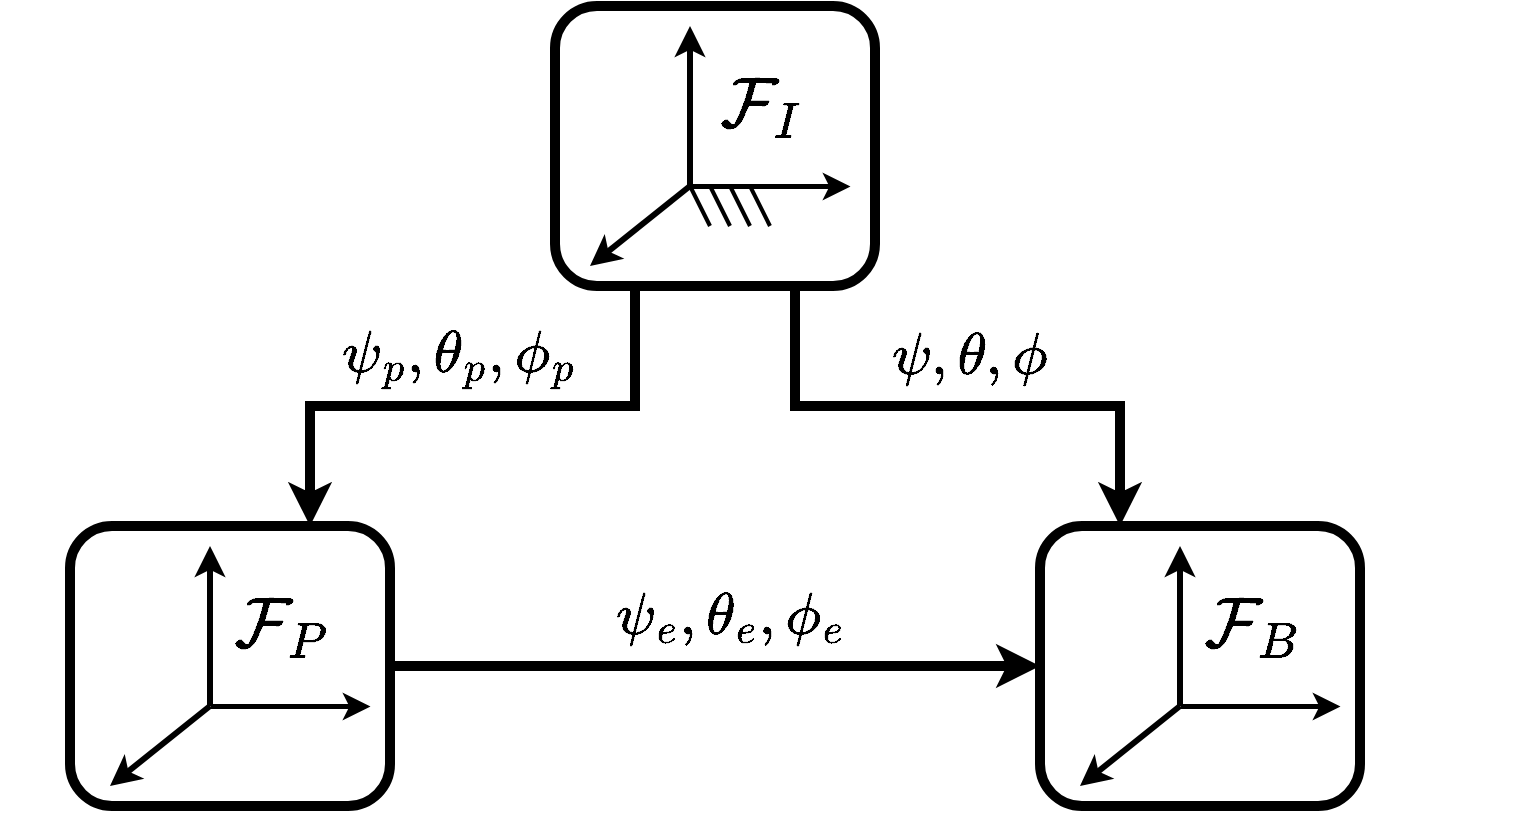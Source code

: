 <mxfile version="28.1.2">
  <diagram name="Page-1" id="_wDoMpjWHhORJYZpbf1l">
    <mxGraphModel dx="1002" dy="732" grid="1" gridSize="10" guides="1" tooltips="1" connect="1" arrows="1" fold="1" page="1" pageScale="1" pageWidth="850" pageHeight="1100" math="1" shadow="0">
      <root>
        <mxCell id="0" />
        <mxCell id="1" parent="0" />
        <mxCell id="74L9cqyiCj_3z7hQFq_O-41" value="" style="group" parent="1" vertex="1" connectable="0">
          <mxGeometry x="120" y="280" width="160" height="140" as="geometry" />
        </mxCell>
        <mxCell id="74L9cqyiCj_3z7hQFq_O-2" value="" style="endArrow=classic;html=1;rounded=0;strokeWidth=2.5;movable=0;resizable=0;rotatable=0;deletable=0;editable=0;locked=1;connectable=0;" parent="74L9cqyiCj_3z7hQFq_O-41" edge="1">
          <mxGeometry width="50" height="50" relative="1" as="geometry">
            <mxPoint x="70" y="90" as="sourcePoint" />
            <mxPoint x="150" y="90" as="targetPoint" />
          </mxGeometry>
        </mxCell>
        <mxCell id="74L9cqyiCj_3z7hQFq_O-3" value="" style="endArrow=classic;html=1;rounded=0;strokeWidth=3;movable=0;resizable=0;rotatable=0;deletable=0;editable=0;locked=1;connectable=0;" parent="74L9cqyiCj_3z7hQFq_O-41" edge="1">
          <mxGeometry width="50" height="50" relative="1" as="geometry">
            <mxPoint x="70" y="90" as="sourcePoint" />
            <mxPoint x="70" y="10" as="targetPoint" />
          </mxGeometry>
        </mxCell>
        <mxCell id="74L9cqyiCj_3z7hQFq_O-4" value="" style="endArrow=classic;html=1;rounded=0;strokeWidth=3;movable=0;resizable=0;rotatable=0;deletable=0;editable=0;locked=1;connectable=0;" parent="74L9cqyiCj_3z7hQFq_O-41" edge="1">
          <mxGeometry width="50" height="50" relative="1" as="geometry">
            <mxPoint x="70" y="90" as="sourcePoint" />
            <mxPoint x="20" y="130" as="targetPoint" />
          </mxGeometry>
        </mxCell>
        <mxCell id="74L9cqyiCj_3z7hQFq_O-5" value="" style="rounded=1;whiteSpace=wrap;html=1;fillColor=none;strokeWidth=5;movable=1;resizable=1;rotatable=1;deletable=1;editable=1;locked=0;connectable=1;" parent="74L9cqyiCj_3z7hQFq_O-41" vertex="1">
          <mxGeometry width="160" height="140" as="geometry" />
        </mxCell>
        <mxCell id="74L9cqyiCj_3z7hQFq_O-20" value="" style="group" parent="1" vertex="1" connectable="0">
          <mxGeometry x="330" y="20" width="270" height="140" as="geometry" />
        </mxCell>
        <mxCell id="74L9cqyiCj_3z7hQFq_O-16" value="" style="endArrow=none;html=1;rounded=0;strokeWidth=2;movable=1;resizable=1;rotatable=1;deletable=1;editable=1;locked=0;connectable=1;" parent="74L9cqyiCj_3z7hQFq_O-20" edge="1">
          <mxGeometry width="50" height="50" relative="1" as="geometry">
            <mxPoint x="110" y="90" as="sourcePoint" />
            <mxPoint x="120" y="110" as="targetPoint" />
          </mxGeometry>
        </mxCell>
        <mxCell id="74L9cqyiCj_3z7hQFq_O-17" value="" style="endArrow=none;html=1;rounded=0;strokeWidth=2;movable=1;resizable=1;rotatable=1;deletable=1;editable=1;locked=0;connectable=1;" parent="74L9cqyiCj_3z7hQFq_O-20" edge="1">
          <mxGeometry width="50" height="50" relative="1" as="geometry">
            <mxPoint x="110" y="110" as="sourcePoint" />
            <mxPoint x="100" y="90" as="targetPoint" />
          </mxGeometry>
        </mxCell>
        <mxCell id="74L9cqyiCj_3z7hQFq_O-14" value="" style="rounded=1;whiteSpace=wrap;html=1;fillColor=none;strokeWidth=5;container=0;connectable=1;movable=1;resizable=1;rotatable=1;deletable=1;editable=1;locked=0;" parent="74L9cqyiCj_3z7hQFq_O-20" vertex="1">
          <mxGeometry x="32.5" width="160" height="140" as="geometry" />
        </mxCell>
        <mxCell id="74L9cqyiCj_3z7hQFq_O-10" value="" style="endArrow=classic;html=1;rounded=0;strokeWidth=2.5;movable=1;resizable=1;rotatable=1;deletable=1;editable=1;locked=0;connectable=1;" parent="74L9cqyiCj_3z7hQFq_O-20" edge="1">
          <mxGeometry width="50" height="50" relative="1" as="geometry">
            <mxPoint x="100" y="90" as="sourcePoint" />
            <mxPoint x="180" y="90" as="targetPoint" />
          </mxGeometry>
        </mxCell>
        <mxCell id="74L9cqyiCj_3z7hQFq_O-11" value="" style="endArrow=classic;html=1;rounded=0;strokeWidth=3;movable=1;resizable=1;rotatable=1;deletable=1;editable=1;locked=0;connectable=1;" parent="74L9cqyiCj_3z7hQFq_O-20" edge="1">
          <mxGeometry width="50" height="50" relative="1" as="geometry">
            <mxPoint x="100" y="90" as="sourcePoint" />
            <mxPoint x="100" y="10" as="targetPoint" />
          </mxGeometry>
        </mxCell>
        <mxCell id="74L9cqyiCj_3z7hQFq_O-12" value="" style="endArrow=classic;html=1;rounded=0;strokeWidth=3;movable=1;resizable=1;rotatable=1;deletable=1;editable=1;locked=0;connectable=1;" parent="74L9cqyiCj_3z7hQFq_O-20" edge="1">
          <mxGeometry width="50" height="50" relative="1" as="geometry">
            <mxPoint x="100" y="90" as="sourcePoint" />
            <mxPoint x="50" y="130" as="targetPoint" />
          </mxGeometry>
        </mxCell>
        <mxCell id="74L9cqyiCj_3z7hQFq_O-13" value="" style="endArrow=none;html=1;rounded=0;strokeWidth=2;movable=1;resizable=1;rotatable=1;deletable=1;editable=1;locked=0;connectable=1;" parent="74L9cqyiCj_3z7hQFq_O-20" edge="1">
          <mxGeometry width="50" height="50" relative="1" as="geometry">
            <mxPoint x="130" y="110" as="sourcePoint" />
            <mxPoint x="120" y="90" as="targetPoint" />
          </mxGeometry>
        </mxCell>
        <mxCell id="74L9cqyiCj_3z7hQFq_O-15" value="" style="endArrow=none;html=1;rounded=0;strokeWidth=2;movable=1;resizable=1;rotatable=1;deletable=1;editable=1;locked=0;connectable=1;" parent="74L9cqyiCj_3z7hQFq_O-20" edge="1">
          <mxGeometry width="50" height="50" relative="1" as="geometry">
            <mxPoint x="140" y="110" as="sourcePoint" />
            <mxPoint x="130" y="90" as="targetPoint" />
          </mxGeometry>
        </mxCell>
        <mxCell id="74L9cqyiCj_3z7hQFq_O-8" value="&lt;font style=&quot;font-size: 30px;&quot;&gt;$$\mathcal{F}_I$$&lt;/font&gt;" style="text;html=1;align=center;verticalAlign=middle;resizable=1;points=[];autosize=1;strokeColor=none;fillColor=none;rounded=0;strokeWidth=1;movable=1;rotatable=1;deletable=1;editable=1;locked=0;connectable=1;" parent="74L9cqyiCj_3z7hQFq_O-20" vertex="1">
          <mxGeometry y="25" width="270" height="50" as="geometry" />
        </mxCell>
        <mxCell id="74L9cqyiCj_3z7hQFq_O-6" value="&lt;font style=&quot;font-size: 30px;&quot;&gt;$$\mathcal{F}_P$$&lt;/font&gt;" style="text;html=1;align=center;verticalAlign=middle;resizable=0;points=[];autosize=1;strokeColor=none;fillColor=none;" parent="1" vertex="1">
          <mxGeometry x="85" y="305" width="280" height="50" as="geometry" />
        </mxCell>
        <mxCell id="74L9cqyiCj_3z7hQFq_O-22" value="" style="endArrow=classic;html=1;rounded=0;strokeWidth=2.5;movable=1;resizable=1;rotatable=1;deletable=1;editable=1;locked=0;connectable=1;" parent="1" edge="1">
          <mxGeometry width="50" height="50" relative="1" as="geometry">
            <mxPoint x="675" y="370" as="sourcePoint" />
            <mxPoint x="755" y="370" as="targetPoint" />
          </mxGeometry>
        </mxCell>
        <mxCell id="74L9cqyiCj_3z7hQFq_O-23" value="" style="endArrow=classic;html=1;rounded=0;strokeWidth=3;movable=1;resizable=1;rotatable=1;deletable=1;editable=1;locked=0;connectable=1;" parent="1" edge="1">
          <mxGeometry width="50" height="50" relative="1" as="geometry">
            <mxPoint x="675" y="370" as="sourcePoint" />
            <mxPoint x="675" y="290" as="targetPoint" />
          </mxGeometry>
        </mxCell>
        <mxCell id="74L9cqyiCj_3z7hQFq_O-24" value="" style="endArrow=classic;html=1;rounded=0;strokeWidth=3;movable=1;resizable=1;rotatable=1;deletable=1;editable=1;locked=0;connectable=1;" parent="1" edge="1">
          <mxGeometry width="50" height="50" relative="1" as="geometry">
            <mxPoint x="675" y="370" as="sourcePoint" />
            <mxPoint x="625" y="410" as="targetPoint" />
          </mxGeometry>
        </mxCell>
        <mxCell id="74L9cqyiCj_3z7hQFq_O-25" value="" style="rounded=1;whiteSpace=wrap;html=1;fillColor=none;strokeWidth=5;movable=1;resizable=1;rotatable=1;deletable=1;editable=1;locked=0;connectable=1;" parent="1" vertex="1">
          <mxGeometry x="605" y="280" width="160" height="140" as="geometry" />
        </mxCell>
        <mxCell id="74L9cqyiCj_3z7hQFq_O-26" value="&lt;font style=&quot;font-size: 30px;&quot;&gt;$$\mathcal{F}_B$$&lt;/font&gt;" style="text;html=1;align=center;verticalAlign=middle;resizable=1;points=[];autosize=1;strokeColor=none;fillColor=none;movable=1;rotatable=1;deletable=1;editable=1;locked=0;connectable=1;" parent="1" vertex="1">
          <mxGeometry x="570" y="305" width="280" height="50" as="geometry" />
        </mxCell>
        <mxCell id="74L9cqyiCj_3z7hQFq_O-43" value="" style="endArrow=classic;startArrow=none;html=1;rounded=0;exitX=0.75;exitY=1;exitDx=0;exitDy=0;entryX=0.25;entryY=0;entryDx=0;entryDy=0;strokeWidth=5;edgeStyle=orthogonalEdgeStyle;startFill=0;" parent="1" source="74L9cqyiCj_3z7hQFq_O-14" target="74L9cqyiCj_3z7hQFq_O-25" edge="1">
          <mxGeometry width="50" height="50" relative="1" as="geometry">
            <mxPoint x="550" y="600" as="sourcePoint" />
            <mxPoint x="712" y="480" as="targetPoint" />
          </mxGeometry>
        </mxCell>
        <mxCell id="74L9cqyiCj_3z7hQFq_O-44" value="" style="endArrow=classic;startArrow=none;html=1;rounded=0;entryX=0.75;entryY=0;entryDx=0;entryDy=0;strokeWidth=5;edgeStyle=orthogonalEdgeStyle;exitX=0.25;exitY=1;exitDx=0;exitDy=0;startFill=0;" parent="1" source="74L9cqyiCj_3z7hQFq_O-14" target="74L9cqyiCj_3z7hQFq_O-5" edge="1">
          <mxGeometry width="50" height="50" relative="1" as="geometry">
            <mxPoint x="390" y="190" as="sourcePoint" />
            <mxPoint x="562" y="340" as="targetPoint" />
          </mxGeometry>
        </mxCell>
        <mxCell id="74L9cqyiCj_3z7hQFq_O-45" value="" style="endArrow=none;startArrow=classic;html=1;rounded=0;entryX=1;entryY=0.5;entryDx=0;entryDy=0;strokeWidth=5;edgeStyle=orthogonalEdgeStyle;exitX=0;exitY=0.5;exitDx=0;exitDy=0;startFill=1;endFill=0;" parent="1" source="74L9cqyiCj_3z7hQFq_O-25" target="74L9cqyiCj_3z7hQFq_O-5" edge="1">
          <mxGeometry width="50" height="50" relative="1" as="geometry">
            <mxPoint x="423" y="210" as="sourcePoint" />
            <mxPoint x="260" y="330" as="targetPoint" />
          </mxGeometry>
        </mxCell>
        <mxCell id="74L9cqyiCj_3z7hQFq_O-46" value="&lt;font style=&quot;font-size: 25px;&quot;&gt;&lt;b&gt;$$ \psi,&amp;nbsp; \theta, \phi $$&lt;/b&gt;&lt;/font&gt;" style="text;html=1;align=center;verticalAlign=middle;whiteSpace=wrap;rounded=0;" parent="1" vertex="1">
          <mxGeometry x="520" y="180" width="100" height="30" as="geometry" />
        </mxCell>
        <mxCell id="74L9cqyiCj_3z7hQFq_O-48" value="&lt;font style=&quot;font-size: 25px;&quot;&gt;&lt;b&gt;$$ \psi_p,&amp;nbsp; \theta_p, \phi_p $$&lt;/b&gt;&lt;/font&gt;" style="text;html=1;align=center;verticalAlign=middle;whiteSpace=wrap;rounded=0;" parent="1" vertex="1">
          <mxGeometry x="265" y="180" width="100" height="30" as="geometry" />
        </mxCell>
        <mxCell id="74L9cqyiCj_3z7hQFq_O-51" value="&lt;b style=&quot;font-size: 25px;&quot;&gt;$$ \psi_e,&amp;nbsp; \theta_e, \phi_e $$&lt;/b&gt;" style="text;html=1;align=center;verticalAlign=middle;whiteSpace=wrap;rounded=0;" parent="1" vertex="1">
          <mxGeometry x="400" y="310" width="100" height="30" as="geometry" />
        </mxCell>
      </root>
    </mxGraphModel>
  </diagram>
</mxfile>
